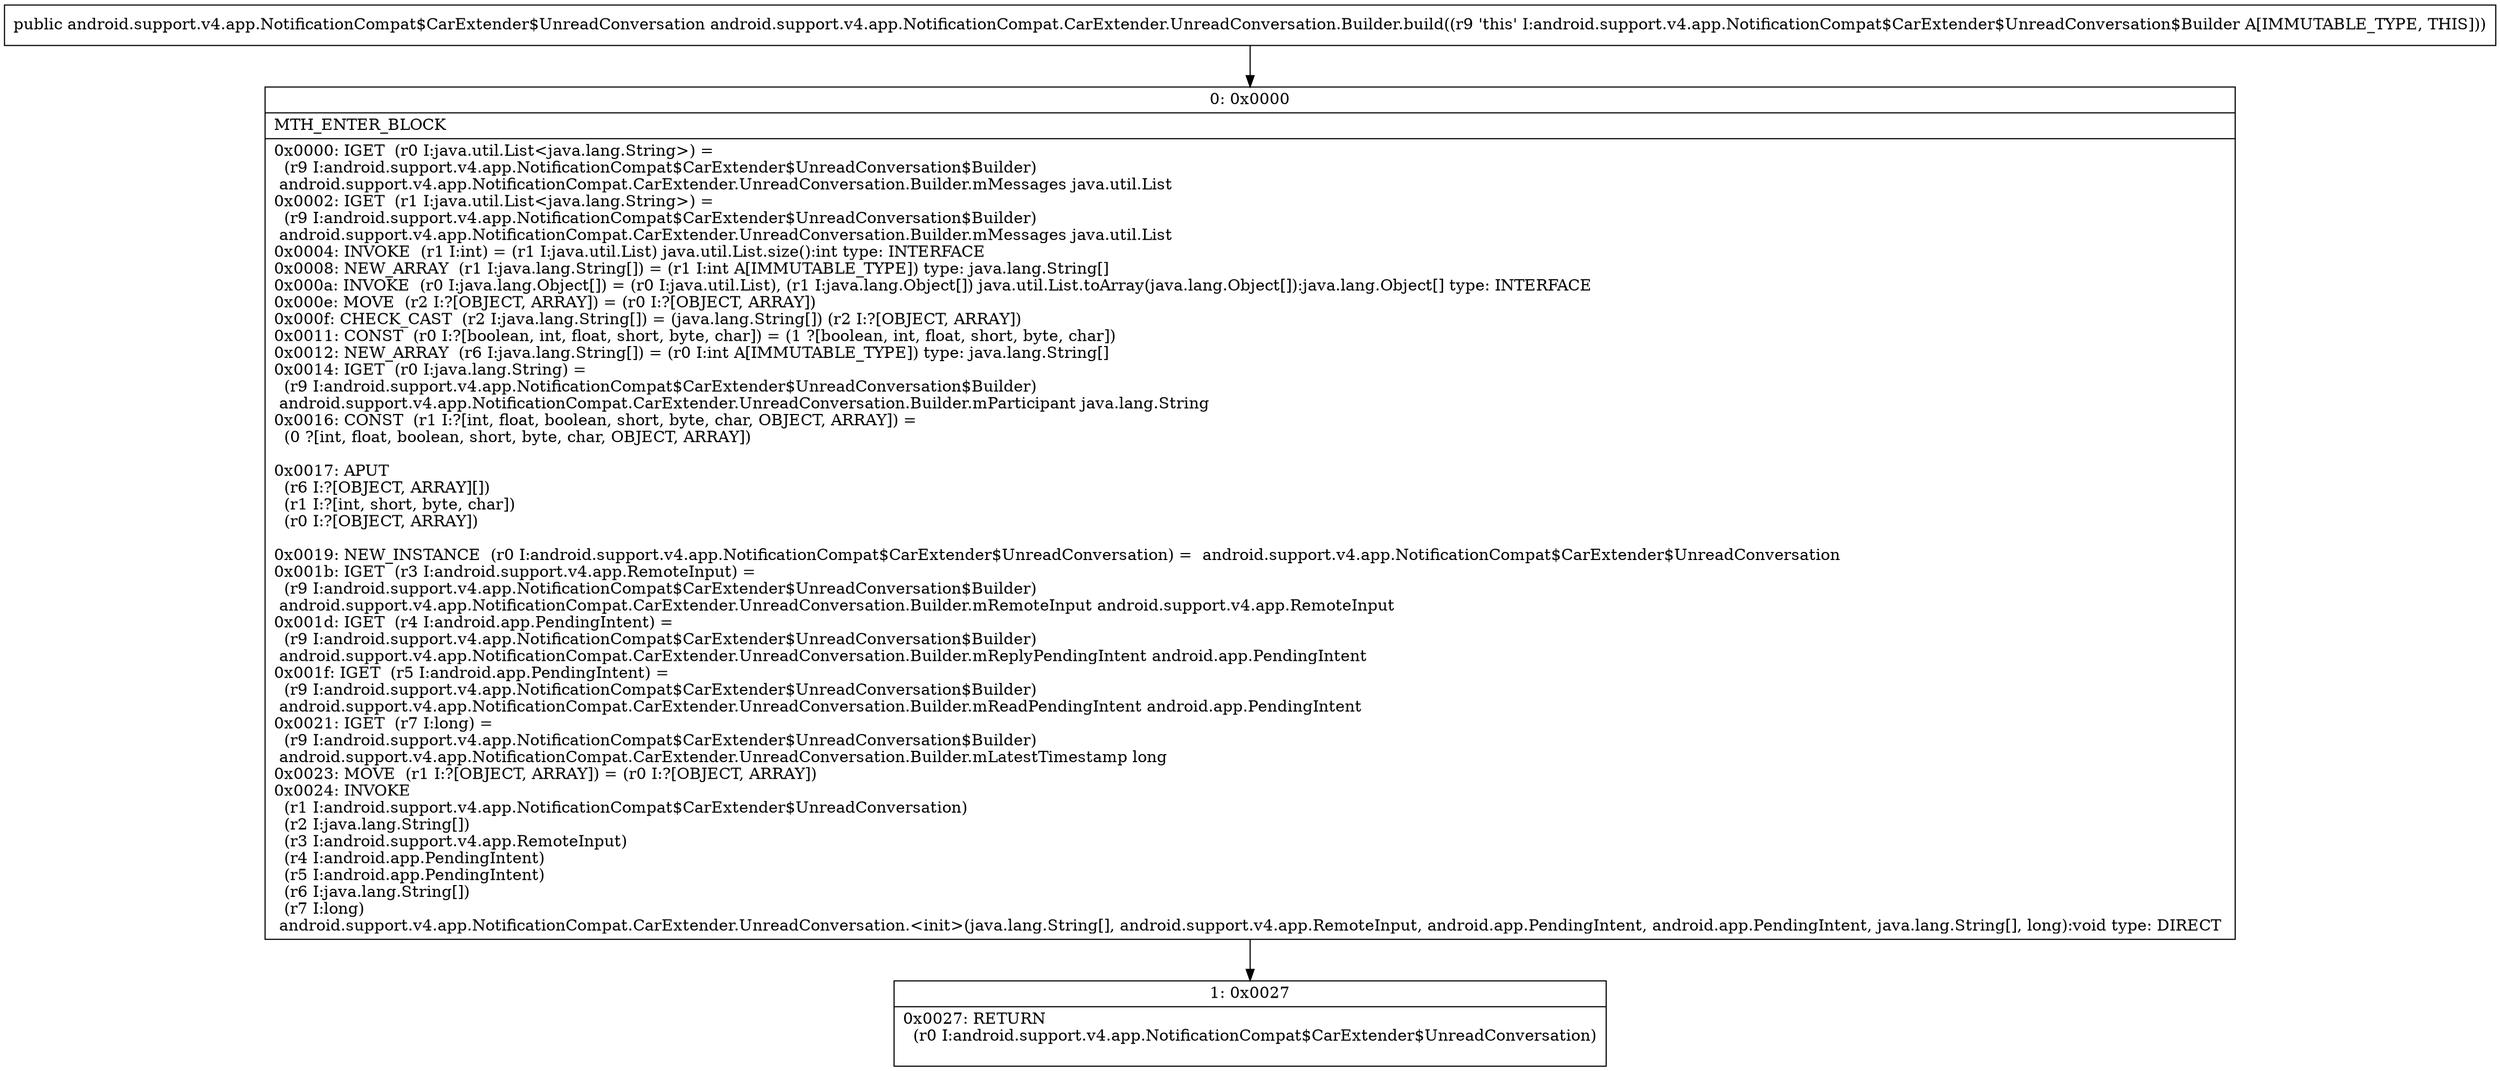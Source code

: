 digraph "CFG forandroid.support.v4.app.NotificationCompat.CarExtender.UnreadConversation.Builder.build()Landroid\/support\/v4\/app\/NotificationCompat$CarExtender$UnreadConversation;" {
Node_0 [shape=record,label="{0\:\ 0x0000|MTH_ENTER_BLOCK\l|0x0000: IGET  (r0 I:java.util.List\<java.lang.String\>) = \l  (r9 I:android.support.v4.app.NotificationCompat$CarExtender$UnreadConversation$Builder)\l android.support.v4.app.NotificationCompat.CarExtender.UnreadConversation.Builder.mMessages java.util.List \l0x0002: IGET  (r1 I:java.util.List\<java.lang.String\>) = \l  (r9 I:android.support.v4.app.NotificationCompat$CarExtender$UnreadConversation$Builder)\l android.support.v4.app.NotificationCompat.CarExtender.UnreadConversation.Builder.mMessages java.util.List \l0x0004: INVOKE  (r1 I:int) = (r1 I:java.util.List) java.util.List.size():int type: INTERFACE \l0x0008: NEW_ARRAY  (r1 I:java.lang.String[]) = (r1 I:int A[IMMUTABLE_TYPE]) type: java.lang.String[] \l0x000a: INVOKE  (r0 I:java.lang.Object[]) = (r0 I:java.util.List), (r1 I:java.lang.Object[]) java.util.List.toArray(java.lang.Object[]):java.lang.Object[] type: INTERFACE \l0x000e: MOVE  (r2 I:?[OBJECT, ARRAY]) = (r0 I:?[OBJECT, ARRAY]) \l0x000f: CHECK_CAST  (r2 I:java.lang.String[]) = (java.lang.String[]) (r2 I:?[OBJECT, ARRAY]) \l0x0011: CONST  (r0 I:?[boolean, int, float, short, byte, char]) = (1 ?[boolean, int, float, short, byte, char]) \l0x0012: NEW_ARRAY  (r6 I:java.lang.String[]) = (r0 I:int A[IMMUTABLE_TYPE]) type: java.lang.String[] \l0x0014: IGET  (r0 I:java.lang.String) = \l  (r9 I:android.support.v4.app.NotificationCompat$CarExtender$UnreadConversation$Builder)\l android.support.v4.app.NotificationCompat.CarExtender.UnreadConversation.Builder.mParticipant java.lang.String \l0x0016: CONST  (r1 I:?[int, float, boolean, short, byte, char, OBJECT, ARRAY]) = \l  (0 ?[int, float, boolean, short, byte, char, OBJECT, ARRAY])\l \l0x0017: APUT  \l  (r6 I:?[OBJECT, ARRAY][])\l  (r1 I:?[int, short, byte, char])\l  (r0 I:?[OBJECT, ARRAY])\l \l0x0019: NEW_INSTANCE  (r0 I:android.support.v4.app.NotificationCompat$CarExtender$UnreadConversation) =  android.support.v4.app.NotificationCompat$CarExtender$UnreadConversation \l0x001b: IGET  (r3 I:android.support.v4.app.RemoteInput) = \l  (r9 I:android.support.v4.app.NotificationCompat$CarExtender$UnreadConversation$Builder)\l android.support.v4.app.NotificationCompat.CarExtender.UnreadConversation.Builder.mRemoteInput android.support.v4.app.RemoteInput \l0x001d: IGET  (r4 I:android.app.PendingIntent) = \l  (r9 I:android.support.v4.app.NotificationCompat$CarExtender$UnreadConversation$Builder)\l android.support.v4.app.NotificationCompat.CarExtender.UnreadConversation.Builder.mReplyPendingIntent android.app.PendingIntent \l0x001f: IGET  (r5 I:android.app.PendingIntent) = \l  (r9 I:android.support.v4.app.NotificationCompat$CarExtender$UnreadConversation$Builder)\l android.support.v4.app.NotificationCompat.CarExtender.UnreadConversation.Builder.mReadPendingIntent android.app.PendingIntent \l0x0021: IGET  (r7 I:long) = \l  (r9 I:android.support.v4.app.NotificationCompat$CarExtender$UnreadConversation$Builder)\l android.support.v4.app.NotificationCompat.CarExtender.UnreadConversation.Builder.mLatestTimestamp long \l0x0023: MOVE  (r1 I:?[OBJECT, ARRAY]) = (r0 I:?[OBJECT, ARRAY]) \l0x0024: INVOKE  \l  (r1 I:android.support.v4.app.NotificationCompat$CarExtender$UnreadConversation)\l  (r2 I:java.lang.String[])\l  (r3 I:android.support.v4.app.RemoteInput)\l  (r4 I:android.app.PendingIntent)\l  (r5 I:android.app.PendingIntent)\l  (r6 I:java.lang.String[])\l  (r7 I:long)\l android.support.v4.app.NotificationCompat.CarExtender.UnreadConversation.\<init\>(java.lang.String[], android.support.v4.app.RemoteInput, android.app.PendingIntent, android.app.PendingIntent, java.lang.String[], long):void type: DIRECT \l}"];
Node_1 [shape=record,label="{1\:\ 0x0027|0x0027: RETURN  \l  (r0 I:android.support.v4.app.NotificationCompat$CarExtender$UnreadConversation)\l \l}"];
MethodNode[shape=record,label="{public android.support.v4.app.NotificationCompat$CarExtender$UnreadConversation android.support.v4.app.NotificationCompat.CarExtender.UnreadConversation.Builder.build((r9 'this' I:android.support.v4.app.NotificationCompat$CarExtender$UnreadConversation$Builder A[IMMUTABLE_TYPE, THIS])) }"];
MethodNode -> Node_0;
Node_0 -> Node_1;
}

